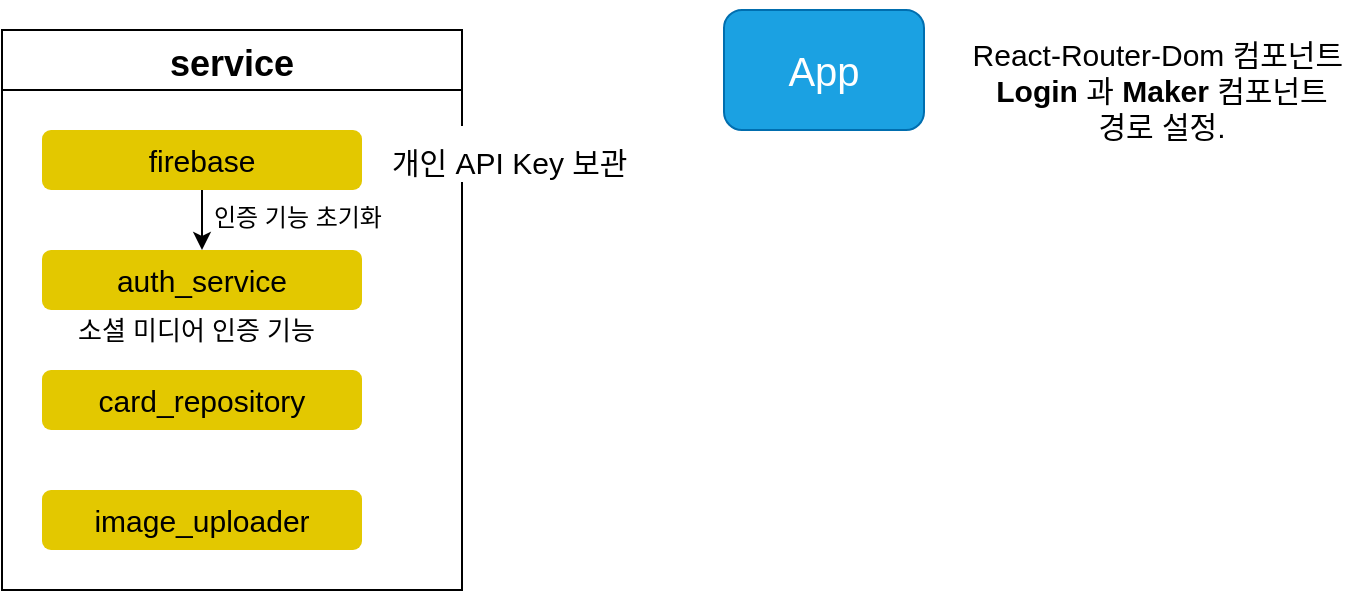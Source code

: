 <mxfile version="15.3.8" type="github">
  <diagram id="qXojaY42aiBFxvhF_yrl" name="Page-1">
    <mxGraphModel dx="864" dy="614" grid="1" gridSize="10" guides="1" tooltips="1" connect="1" arrows="1" fold="1" page="1" pageScale="1" pageWidth="827" pageHeight="1169" math="0" shadow="0">
      <root>
        <mxCell id="0" />
        <mxCell id="1" parent="0" />
        <mxCell id="ZUQluo5VriQcecSHElmV-1" value="&lt;font style=&quot;font-size: 20px&quot;&gt;App&lt;/font&gt;" style="rounded=1;whiteSpace=wrap;html=1;fillColor=#1ba1e2;strokeColor=#006EAF;fontColor=#ffffff;" parent="1" vertex="1">
          <mxGeometry x="401" y="40" width="100" height="60" as="geometry" />
        </mxCell>
        <mxCell id="ZUQluo5VriQcecSHElmV-4" value="&lt;font style=&quot;font-size: 15px&quot;&gt;&lt;font style=&quot;font-size: 15px&quot;&gt;&lt;br&gt;React&lt;/font&gt;-&lt;font style=&quot;font-size: 15px&quot;&gt;Router-Dom 컴포넌트&amp;nbsp;&lt;br&gt;&lt;b&gt;Login&lt;/b&gt; 과 &lt;b&gt;Maker&lt;/b&gt;&amp;nbsp;컴포넌트 &lt;br&gt;경로 설정.&lt;br&gt;&lt;br&gt;&lt;/font&gt;&lt;/font&gt;" style="text;html=1;strokeColor=none;fillColor=none;align=center;verticalAlign=middle;whiteSpace=wrap;rounded=0;labelBackgroundColor=#FFFFFF;labelBorderColor=none;spacing=0;fontColor=#000000;spacingLeft=0;" parent="1" vertex="1">
          <mxGeometry x="520" y="40" width="200" height="80" as="geometry" />
        </mxCell>
        <mxCell id="iWGha1-I6UxMjXV0nj9g-1" value="service" style="swimlane;fontSize=18;startSize=30;" vertex="1" parent="1">
          <mxGeometry x="40" y="50" width="230" height="280" as="geometry">
            <mxRectangle x="40" y="50" width="90" height="30" as="alternateBounds" />
          </mxGeometry>
        </mxCell>
        <mxCell id="iWGha1-I6UxMjXV0nj9g-19" value="" style="edgeStyle=orthogonalEdgeStyle;rounded=0;orthogonalLoop=1;jettySize=auto;html=1;fontSize=18;fontColor=#FFFFFF;entryX=0.5;entryY=0;entryDx=0;entryDy=0;" edge="1" parent="iWGha1-I6UxMjXV0nj9g-1" source="iWGha1-I6UxMjXV0nj9g-2" target="iWGha1-I6UxMjXV0nj9g-3">
          <mxGeometry relative="1" as="geometry">
            <mxPoint x="100" y="100" as="targetPoint" />
          </mxGeometry>
        </mxCell>
        <mxCell id="iWGha1-I6UxMjXV0nj9g-2" value="&lt;span style=&quot;font-size: 15px&quot;&gt;firebase&lt;/span&gt;" style="rounded=1;whiteSpace=wrap;html=1;fillColor=#e3c800;strokeColor=none;fontColor=#000000;" vertex="1" parent="iWGha1-I6UxMjXV0nj9g-1">
          <mxGeometry x="20" y="50" width="160" height="30" as="geometry" />
        </mxCell>
        <mxCell id="iWGha1-I6UxMjXV0nj9g-3" value="&lt;span style=&quot;font-size: 15px&quot;&gt;auth_service&lt;/span&gt;" style="rounded=1;whiteSpace=wrap;html=1;fillColor=#e3c800;strokeColor=none;fontColor=#000000;" vertex="1" parent="iWGha1-I6UxMjXV0nj9g-1">
          <mxGeometry x="20" y="110" width="160" height="30" as="geometry" />
        </mxCell>
        <mxCell id="iWGha1-I6UxMjXV0nj9g-4" value="&lt;span style=&quot;font-size: 15px&quot;&gt;card_repository&lt;/span&gt;" style="rounded=1;whiteSpace=wrap;html=1;fillColor=#e3c800;strokeColor=none;fontColor=#000000;" vertex="1" parent="iWGha1-I6UxMjXV0nj9g-1">
          <mxGeometry x="20" y="170" width="160" height="30" as="geometry" />
        </mxCell>
        <mxCell id="iWGha1-I6UxMjXV0nj9g-5" value="&lt;span style=&quot;font-size: 15px&quot;&gt;image_uploader&lt;/span&gt;" style="rounded=1;whiteSpace=wrap;html=1;fillColor=#e3c800;strokeColor=none;fontColor=#000000;" vertex="1" parent="iWGha1-I6UxMjXV0nj9g-1">
          <mxGeometry x="20" y="230" width="160" height="30" as="geometry" />
        </mxCell>
        <mxCell id="iWGha1-I6UxMjXV0nj9g-24" value="&lt;font color=&quot;#000000&quot; style=&quot;font-size: 12px;&quot;&gt;인증 기능 초기화&lt;/font&gt;" style="text;html=1;strokeColor=none;fillColor=none;align=center;verticalAlign=middle;whiteSpace=wrap;rounded=0;labelBackgroundColor=#FFFFFF;fontSize=12;fontColor=#FFFFFF;" vertex="1" parent="iWGha1-I6UxMjXV0nj9g-1">
          <mxGeometry x="98" y="84" width="100" height="20" as="geometry" />
        </mxCell>
        <mxCell id="iWGha1-I6UxMjXV0nj9g-25" value="&lt;h1 style=&quot;font-size: 13px&quot;&gt;&lt;font color=&quot;#000000&quot; style=&quot;font-size: 13px&quot;&gt;&lt;span style=&quot;font-weight: 400 ; font-size: 13px&quot;&gt;소셜 미디어 인증 기능&amp;nbsp;&lt;/span&gt;&lt;/font&gt;&lt;/h1&gt;" style="text;html=1;strokeColor=none;fillColor=none;spacing=5;spacingTop=-18;whiteSpace=wrap;overflow=hidden;rounded=0;fontSize=13;fontColor=#FFFFFF;labelBackgroundColor=none;" vertex="1" parent="iWGha1-I6UxMjXV0nj9g-1">
          <mxGeometry x="33" y="142" width="147" height="15" as="geometry" />
        </mxCell>
        <mxCell id="iWGha1-I6UxMjXV0nj9g-20" value="&lt;h1 style=&quot;font-size: 15px&quot;&gt;&lt;font color=&quot;#000000&quot;&gt;&lt;span style=&quot;font-weight: 400&quot;&gt;개인 API Key 보관&lt;/span&gt;&lt;/font&gt;&lt;/h1&gt;" style="text;html=1;strokeColor=none;fillColor=none;spacing=5;spacingTop=-18;whiteSpace=wrap;overflow=hidden;rounded=0;fontSize=15;fontColor=#FFFFFF;labelBackgroundColor=#FFFFFF;" vertex="1" parent="1">
          <mxGeometry x="230" y="106" width="140" height="20" as="geometry" />
        </mxCell>
      </root>
    </mxGraphModel>
  </diagram>
</mxfile>
